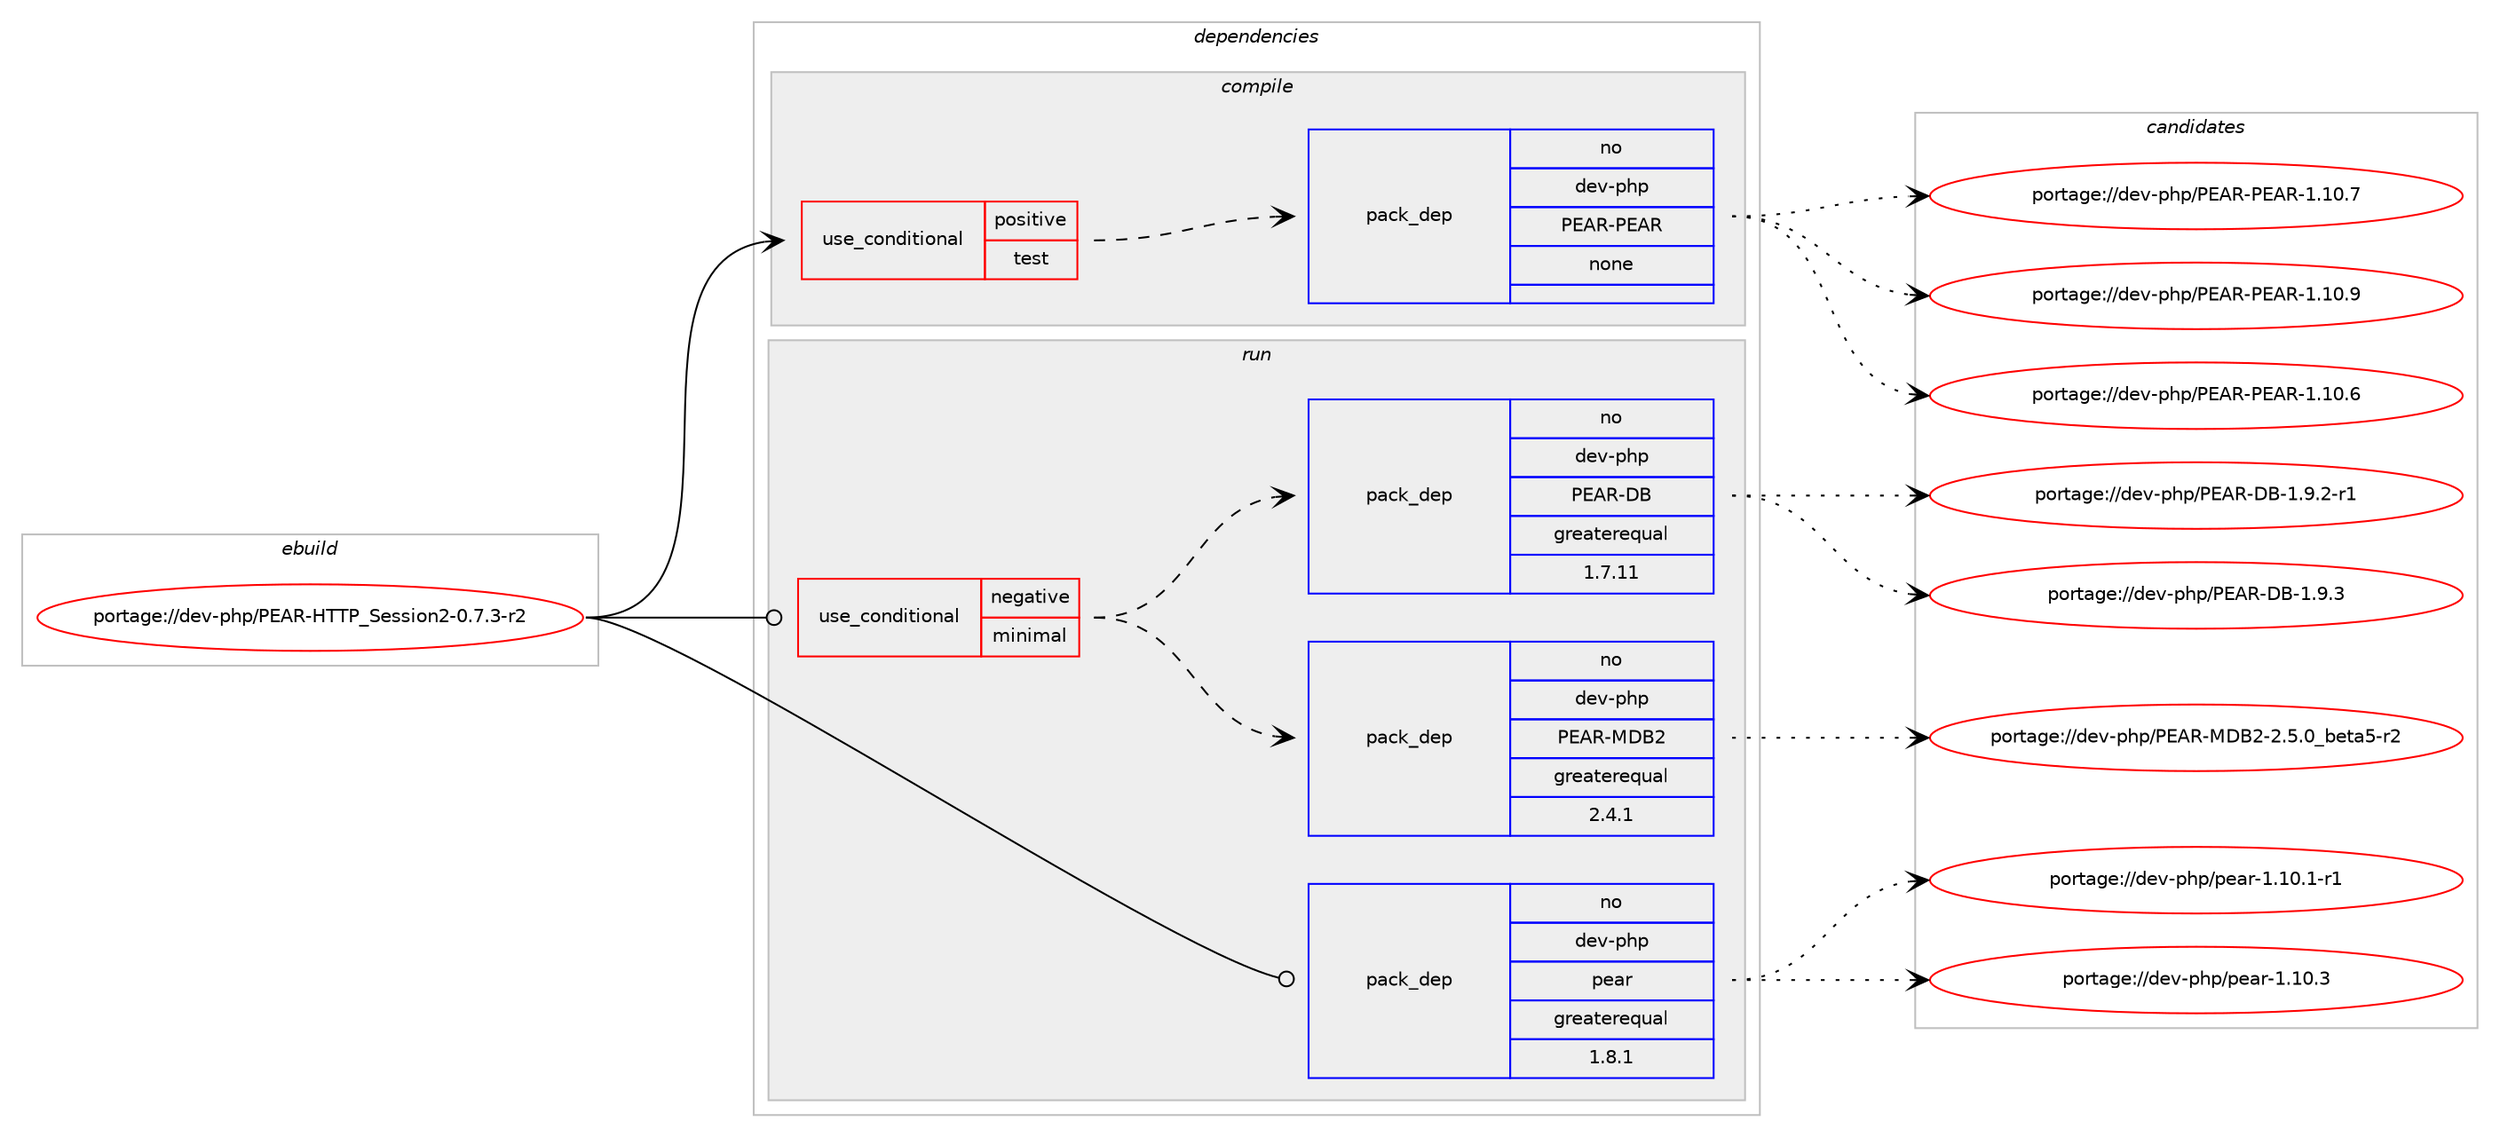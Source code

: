 digraph prolog {

# *************
# Graph options
# *************

newrank=true;
concentrate=true;
compound=true;
graph [rankdir=LR,fontname=Helvetica,fontsize=10,ranksep=1.5];#, ranksep=2.5, nodesep=0.2];
edge  [arrowhead=vee];
node  [fontname=Helvetica,fontsize=10];

# **********
# The ebuild
# **********

subgraph cluster_leftcol {
color=gray;
rank=same;
label=<<i>ebuild</i>>;
id [label="portage://dev-php/PEAR-HTTP_Session2-0.7.3-r2", color=red, width=4, href="../dev-php/PEAR-HTTP_Session2-0.7.3-r2.svg"];
}

# ****************
# The dependencies
# ****************

subgraph cluster_midcol {
color=gray;
label=<<i>dependencies</i>>;
subgraph cluster_compile {
fillcolor="#eeeeee";
style=filled;
label=<<i>compile</i>>;
subgraph cond23981 {
dependency124071 [label=<<TABLE BORDER="0" CELLBORDER="1" CELLSPACING="0" CELLPADDING="4"><TR><TD ROWSPAN="3" CELLPADDING="10">use_conditional</TD></TR><TR><TD>positive</TD></TR><TR><TD>test</TD></TR></TABLE>>, shape=none, color=red];
subgraph pack96891 {
dependency124072 [label=<<TABLE BORDER="0" CELLBORDER="1" CELLSPACING="0" CELLPADDING="4" WIDTH="220"><TR><TD ROWSPAN="6" CELLPADDING="30">pack_dep</TD></TR><TR><TD WIDTH="110">no</TD></TR><TR><TD>dev-php</TD></TR><TR><TD>PEAR-PEAR</TD></TR><TR><TD>none</TD></TR><TR><TD></TD></TR></TABLE>>, shape=none, color=blue];
}
dependency124071:e -> dependency124072:w [weight=20,style="dashed",arrowhead="vee"];
}
id:e -> dependency124071:w [weight=20,style="solid",arrowhead="vee"];
}
subgraph cluster_compileandrun {
fillcolor="#eeeeee";
style=filled;
label=<<i>compile and run</i>>;
}
subgraph cluster_run {
fillcolor="#eeeeee";
style=filled;
label=<<i>run</i>>;
subgraph cond23982 {
dependency124073 [label=<<TABLE BORDER="0" CELLBORDER="1" CELLSPACING="0" CELLPADDING="4"><TR><TD ROWSPAN="3" CELLPADDING="10">use_conditional</TD></TR><TR><TD>negative</TD></TR><TR><TD>minimal</TD></TR></TABLE>>, shape=none, color=red];
subgraph pack96892 {
dependency124074 [label=<<TABLE BORDER="0" CELLBORDER="1" CELLSPACING="0" CELLPADDING="4" WIDTH="220"><TR><TD ROWSPAN="6" CELLPADDING="30">pack_dep</TD></TR><TR><TD WIDTH="110">no</TD></TR><TR><TD>dev-php</TD></TR><TR><TD>PEAR-MDB2</TD></TR><TR><TD>greaterequal</TD></TR><TR><TD>2.4.1</TD></TR></TABLE>>, shape=none, color=blue];
}
dependency124073:e -> dependency124074:w [weight=20,style="dashed",arrowhead="vee"];
subgraph pack96893 {
dependency124075 [label=<<TABLE BORDER="0" CELLBORDER="1" CELLSPACING="0" CELLPADDING="4" WIDTH="220"><TR><TD ROWSPAN="6" CELLPADDING="30">pack_dep</TD></TR><TR><TD WIDTH="110">no</TD></TR><TR><TD>dev-php</TD></TR><TR><TD>PEAR-DB</TD></TR><TR><TD>greaterequal</TD></TR><TR><TD>1.7.11</TD></TR></TABLE>>, shape=none, color=blue];
}
dependency124073:e -> dependency124075:w [weight=20,style="dashed",arrowhead="vee"];
}
id:e -> dependency124073:w [weight=20,style="solid",arrowhead="odot"];
subgraph pack96894 {
dependency124076 [label=<<TABLE BORDER="0" CELLBORDER="1" CELLSPACING="0" CELLPADDING="4" WIDTH="220"><TR><TD ROWSPAN="6" CELLPADDING="30">pack_dep</TD></TR><TR><TD WIDTH="110">no</TD></TR><TR><TD>dev-php</TD></TR><TR><TD>pear</TD></TR><TR><TD>greaterequal</TD></TR><TR><TD>1.8.1</TD></TR></TABLE>>, shape=none, color=blue];
}
id:e -> dependency124076:w [weight=20,style="solid",arrowhead="odot"];
}
}

# **************
# The candidates
# **************

subgraph cluster_choices {
rank=same;
color=gray;
label=<<i>candidates</i>>;

subgraph choice96891 {
color=black;
nodesep=1;
choiceportage100101118451121041124780696582458069658245494649484654 [label="portage://dev-php/PEAR-PEAR-1.10.6", color=red, width=4,href="../dev-php/PEAR-PEAR-1.10.6.svg"];
choiceportage100101118451121041124780696582458069658245494649484655 [label="portage://dev-php/PEAR-PEAR-1.10.7", color=red, width=4,href="../dev-php/PEAR-PEAR-1.10.7.svg"];
choiceportage100101118451121041124780696582458069658245494649484657 [label="portage://dev-php/PEAR-PEAR-1.10.9", color=red, width=4,href="../dev-php/PEAR-PEAR-1.10.9.svg"];
dependency124072:e -> choiceportage100101118451121041124780696582458069658245494649484654:w [style=dotted,weight="100"];
dependency124072:e -> choiceportage100101118451121041124780696582458069658245494649484655:w [style=dotted,weight="100"];
dependency124072:e -> choiceportage100101118451121041124780696582458069658245494649484657:w [style=dotted,weight="100"];
}
subgraph choice96892 {
color=black;
nodesep=1;
choiceportage1001011184511210411247806965824577686650455046534648959810111697534511450 [label="portage://dev-php/PEAR-MDB2-2.5.0_beta5-r2", color=red, width=4,href="../dev-php/PEAR-MDB2-2.5.0_beta5-r2.svg"];
dependency124074:e -> choiceportage1001011184511210411247806965824577686650455046534648959810111697534511450:w [style=dotted,weight="100"];
}
subgraph choice96893 {
color=black;
nodesep=1;
choiceportage1001011184511210411247806965824568664549465746504511449 [label="portage://dev-php/PEAR-DB-1.9.2-r1", color=red, width=4,href="../dev-php/PEAR-DB-1.9.2-r1.svg"];
choiceportage100101118451121041124780696582456866454946574651 [label="portage://dev-php/PEAR-DB-1.9.3", color=red, width=4,href="../dev-php/PEAR-DB-1.9.3.svg"];
dependency124075:e -> choiceportage1001011184511210411247806965824568664549465746504511449:w [style=dotted,weight="100"];
dependency124075:e -> choiceportage100101118451121041124780696582456866454946574651:w [style=dotted,weight="100"];
}
subgraph choice96894 {
color=black;
nodesep=1;
choiceportage100101118451121041124711210197114454946494846494511449 [label="portage://dev-php/pear-1.10.1-r1", color=red, width=4,href="../dev-php/pear-1.10.1-r1.svg"];
choiceportage10010111845112104112471121019711445494649484651 [label="portage://dev-php/pear-1.10.3", color=red, width=4,href="../dev-php/pear-1.10.3.svg"];
dependency124076:e -> choiceportage100101118451121041124711210197114454946494846494511449:w [style=dotted,weight="100"];
dependency124076:e -> choiceportage10010111845112104112471121019711445494649484651:w [style=dotted,weight="100"];
}
}

}
